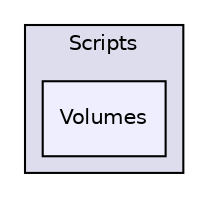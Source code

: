 digraph "F:/gamedev/unity/misc/da_test/Assets/DungeonArchitect/Scripts/Volumes" {
  compound=true
  node [ fontsize="10", fontname="Helvetica"];
  edge [ labelfontsize="10", labelfontname="Helvetica"];
  subgraph clusterdir_86ed760c24122780955541de199b606c {
    graph [ bgcolor="#ddddee", pencolor="black", label="Scripts" fontname="Helvetica", fontsize="10", URL="dir_86ed760c24122780955541de199b606c.html"]
  dir_776d5a2c1d35cd0e872480629eb305f0 [shape=box, label="Volumes", style="filled", fillcolor="#eeeeff", pencolor="black", URL="dir_776d5a2c1d35cd0e872480629eb305f0.html"];
  }
}

